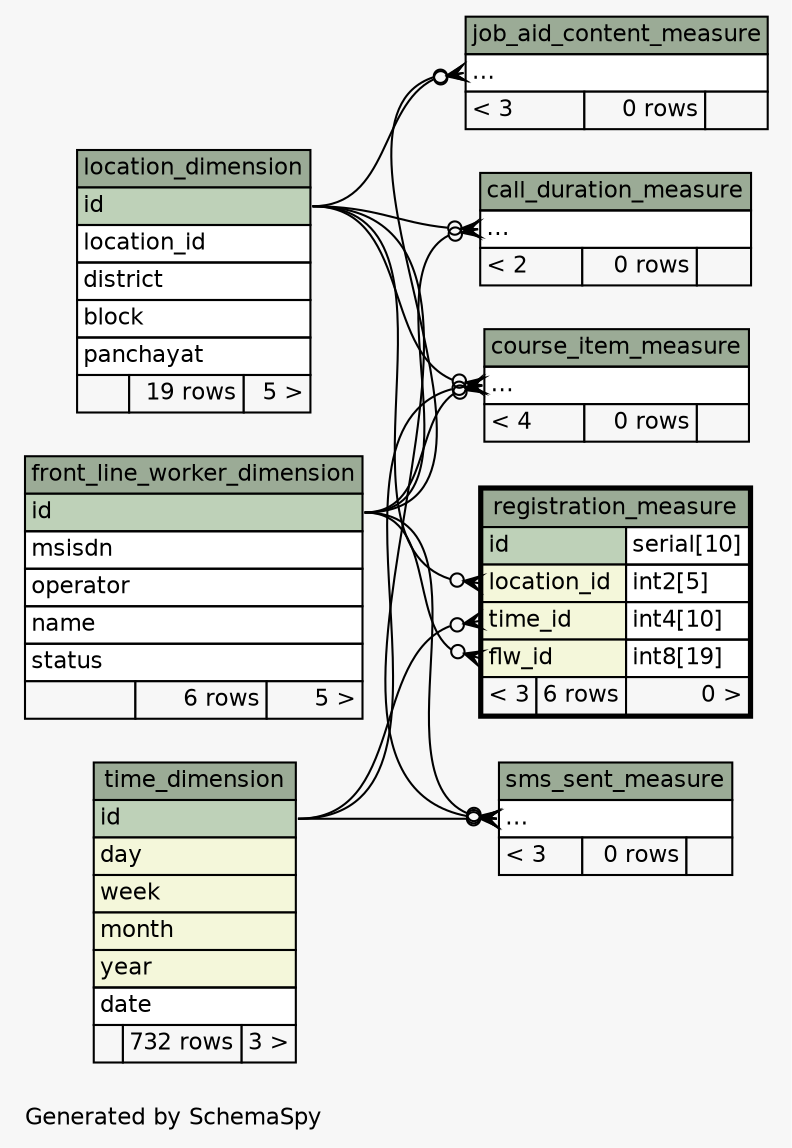// dot 2.26.3 on Linux 2.6.38-11-generic-pae
// SchemaSpy rev 590
digraph "twoDegreesRelationshipsDiagram" {
  graph [
    rankdir="RL"
    bgcolor="#f7f7f7"
    label="\nGenerated by SchemaSpy"
    labeljust="l"
    nodesep="0.18"
    ranksep="0.46"
    fontname="Helvetica"
    fontsize="11"
  ];
  node [
    fontname="Helvetica"
    fontsize="11"
    shape="plaintext"
  ];
  edge [
    arrowsize="0.8"
  ];
  "call_duration_measure":"elipses":w -> "front_line_worker_dimension":"id":e [arrowhead=none dir=back arrowtail=crowodot];
  "call_duration_measure":"elipses":w -> "location_dimension":"id":e [arrowhead=none dir=back arrowtail=crowodot];
  "course_item_measure":"elipses":w -> "front_line_worker_dimension":"id":e [arrowhead=none dir=back arrowtail=crowodot];
  "course_item_measure":"elipses":w -> "location_dimension":"id":e [arrowhead=none dir=back arrowtail=crowodot];
  "course_item_measure":"elipses":w -> "time_dimension":"id":e [arrowhead=none dir=back arrowtail=crowodot];
  "job_aid_content_measure":"elipses":w -> "front_line_worker_dimension":"id":e [arrowhead=none dir=back arrowtail=crowodot];
  "job_aid_content_measure":"elipses":w -> "location_dimension":"id":e [arrowhead=none dir=back arrowtail=crowodot];
  "registration_measure":"flw_id":w -> "front_line_worker_dimension":"id":e [arrowhead=none dir=back arrowtail=crowodot];
  "registration_measure":"location_id":w -> "location_dimension":"id":e [arrowhead=none dir=back arrowtail=crowodot];
  "registration_measure":"time_id":w -> "time_dimension":"id":e [arrowhead=none dir=back arrowtail=crowodot];
  "sms_sent_measure":"elipses":w -> "front_line_worker_dimension":"id":e [arrowhead=none dir=back arrowtail=crowodot];
  "sms_sent_measure":"elipses":w -> "location_dimension":"id":e [arrowhead=none dir=back arrowtail=crowodot];
  "sms_sent_measure":"elipses":w -> "time_dimension":"id":e [arrowhead=none dir=back arrowtail=crowodot];
  "call_duration_measure" [
    label=<
    <TABLE BORDER="0" CELLBORDER="1" CELLSPACING="0" BGCOLOR="#ffffff">
      <TR><TD COLSPAN="3" BGCOLOR="#9bab96" ALIGN="CENTER">call_duration_measure</TD></TR>
      <TR><TD PORT="elipses" COLSPAN="3" ALIGN="LEFT">...</TD></TR>
      <TR><TD ALIGN="LEFT" BGCOLOR="#f7f7f7">&lt; 2</TD><TD ALIGN="RIGHT" BGCOLOR="#f7f7f7">0 rows</TD><TD ALIGN="RIGHT" BGCOLOR="#f7f7f7">  </TD></TR>
    </TABLE>>
    URL="call_duration_measure.html"
    tooltip="call_duration_measure"
  ];
  "course_item_measure" [
    label=<
    <TABLE BORDER="0" CELLBORDER="1" CELLSPACING="0" BGCOLOR="#ffffff">
      <TR><TD COLSPAN="3" BGCOLOR="#9bab96" ALIGN="CENTER">course_item_measure</TD></TR>
      <TR><TD PORT="elipses" COLSPAN="3" ALIGN="LEFT">...</TD></TR>
      <TR><TD ALIGN="LEFT" BGCOLOR="#f7f7f7">&lt; 4</TD><TD ALIGN="RIGHT" BGCOLOR="#f7f7f7">0 rows</TD><TD ALIGN="RIGHT" BGCOLOR="#f7f7f7">  </TD></TR>
    </TABLE>>
    URL="course_item_measure.html"
    tooltip="course_item_measure"
  ];
  "front_line_worker_dimension" [
    label=<
    <TABLE BORDER="0" CELLBORDER="1" CELLSPACING="0" BGCOLOR="#ffffff">
      <TR><TD COLSPAN="3" BGCOLOR="#9bab96" ALIGN="CENTER">front_line_worker_dimension</TD></TR>
      <TR><TD PORT="id" COLSPAN="3" BGCOLOR="#bed1b8" ALIGN="LEFT">id</TD></TR>
      <TR><TD PORT="msisdn" COLSPAN="3" ALIGN="LEFT">msisdn</TD></TR>
      <TR><TD PORT="operator" COLSPAN="3" ALIGN="LEFT">operator</TD></TR>
      <TR><TD PORT="name" COLSPAN="3" ALIGN="LEFT">name</TD></TR>
      <TR><TD PORT="status" COLSPAN="3" ALIGN="LEFT">status</TD></TR>
      <TR><TD ALIGN="LEFT" BGCOLOR="#f7f7f7">  </TD><TD ALIGN="RIGHT" BGCOLOR="#f7f7f7">6 rows</TD><TD ALIGN="RIGHT" BGCOLOR="#f7f7f7">5 &gt;</TD></TR>
    </TABLE>>
    URL="front_line_worker_dimension.html"
    tooltip="front_line_worker_dimension"
  ];
  "job_aid_content_measure" [
    label=<
    <TABLE BORDER="0" CELLBORDER="1" CELLSPACING="0" BGCOLOR="#ffffff">
      <TR><TD COLSPAN="3" BGCOLOR="#9bab96" ALIGN="CENTER">job_aid_content_measure</TD></TR>
      <TR><TD PORT="elipses" COLSPAN="3" ALIGN="LEFT">...</TD></TR>
      <TR><TD ALIGN="LEFT" BGCOLOR="#f7f7f7">&lt; 3</TD><TD ALIGN="RIGHT" BGCOLOR="#f7f7f7">0 rows</TD><TD ALIGN="RIGHT" BGCOLOR="#f7f7f7">  </TD></TR>
    </TABLE>>
    URL="job_aid_content_measure.html"
    tooltip="job_aid_content_measure"
  ];
  "location_dimension" [
    label=<
    <TABLE BORDER="0" CELLBORDER="1" CELLSPACING="0" BGCOLOR="#ffffff">
      <TR><TD COLSPAN="3" BGCOLOR="#9bab96" ALIGN="CENTER">location_dimension</TD></TR>
      <TR><TD PORT="id" COLSPAN="3" BGCOLOR="#bed1b8" ALIGN="LEFT">id</TD></TR>
      <TR><TD PORT="location_id" COLSPAN="3" ALIGN="LEFT">location_id</TD></TR>
      <TR><TD PORT="district" COLSPAN="3" ALIGN="LEFT">district</TD></TR>
      <TR><TD PORT="block" COLSPAN="3" ALIGN="LEFT">block</TD></TR>
      <TR><TD PORT="panchayat" COLSPAN="3" ALIGN="LEFT">panchayat</TD></TR>
      <TR><TD ALIGN="LEFT" BGCOLOR="#f7f7f7">  </TD><TD ALIGN="RIGHT" BGCOLOR="#f7f7f7">19 rows</TD><TD ALIGN="RIGHT" BGCOLOR="#f7f7f7">5 &gt;</TD></TR>
    </TABLE>>
    URL="location_dimension.html"
    tooltip="location_dimension"
  ];
  "registration_measure" [
    label=<
    <TABLE BORDER="2" CELLBORDER="1" CELLSPACING="0" BGCOLOR="#ffffff">
      <TR><TD COLSPAN="3" BGCOLOR="#9bab96" ALIGN="CENTER">registration_measure</TD></TR>
      <TR><TD PORT="id" COLSPAN="2" BGCOLOR="#bed1b8" ALIGN="LEFT">id</TD><TD PORT="id.type" ALIGN="LEFT">serial[10]</TD></TR>
      <TR><TD PORT="location_id" COLSPAN="2" BGCOLOR="#f4f7da" ALIGN="LEFT">location_id</TD><TD PORT="location_id.type" ALIGN="LEFT">int2[5]</TD></TR>
      <TR><TD PORT="time_id" COLSPAN="2" BGCOLOR="#f4f7da" ALIGN="LEFT">time_id</TD><TD PORT="time_id.type" ALIGN="LEFT">int4[10]</TD></TR>
      <TR><TD PORT="flw_id" COLSPAN="2" BGCOLOR="#f4f7da" ALIGN="LEFT">flw_id</TD><TD PORT="flw_id.type" ALIGN="LEFT">int8[19]</TD></TR>
      <TR><TD ALIGN="LEFT" BGCOLOR="#f7f7f7">&lt; 3</TD><TD ALIGN="RIGHT" BGCOLOR="#f7f7f7">6 rows</TD><TD ALIGN="RIGHT" BGCOLOR="#f7f7f7">0 &gt;</TD></TR>
    </TABLE>>
    URL="registration_measure.html"
    tooltip="registration_measure"
  ];
  "sms_sent_measure" [
    label=<
    <TABLE BORDER="0" CELLBORDER="1" CELLSPACING="0" BGCOLOR="#ffffff">
      <TR><TD COLSPAN="3" BGCOLOR="#9bab96" ALIGN="CENTER">sms_sent_measure</TD></TR>
      <TR><TD PORT="elipses" COLSPAN="3" ALIGN="LEFT">...</TD></TR>
      <TR><TD ALIGN="LEFT" BGCOLOR="#f7f7f7">&lt; 3</TD><TD ALIGN="RIGHT" BGCOLOR="#f7f7f7">0 rows</TD><TD ALIGN="RIGHT" BGCOLOR="#f7f7f7">  </TD></TR>
    </TABLE>>
    URL="sms_sent_measure.html"
    tooltip="sms_sent_measure"
  ];
  "time_dimension" [
    label=<
    <TABLE BORDER="0" CELLBORDER="1" CELLSPACING="0" BGCOLOR="#ffffff">
      <TR><TD COLSPAN="3" BGCOLOR="#9bab96" ALIGN="CENTER">time_dimension</TD></TR>
      <TR><TD PORT="id" COLSPAN="3" BGCOLOR="#bed1b8" ALIGN="LEFT">id</TD></TR>
      <TR><TD PORT="day" COLSPAN="3" BGCOLOR="#f4f7da" ALIGN="LEFT">day</TD></TR>
      <TR><TD PORT="week" COLSPAN="3" BGCOLOR="#f4f7da" ALIGN="LEFT">week</TD></TR>
      <TR><TD PORT="month" COLSPAN="3" BGCOLOR="#f4f7da" ALIGN="LEFT">month</TD></TR>
      <TR><TD PORT="year" COLSPAN="3" BGCOLOR="#f4f7da" ALIGN="LEFT">year</TD></TR>
      <TR><TD PORT="date" COLSPAN="3" ALIGN="LEFT">date</TD></TR>
      <TR><TD ALIGN="LEFT" BGCOLOR="#f7f7f7">  </TD><TD ALIGN="RIGHT" BGCOLOR="#f7f7f7">732 rows</TD><TD ALIGN="RIGHT" BGCOLOR="#f7f7f7">3 &gt;</TD></TR>
    </TABLE>>
    URL="time_dimension.html"
    tooltip="time_dimension"
  ];
}
